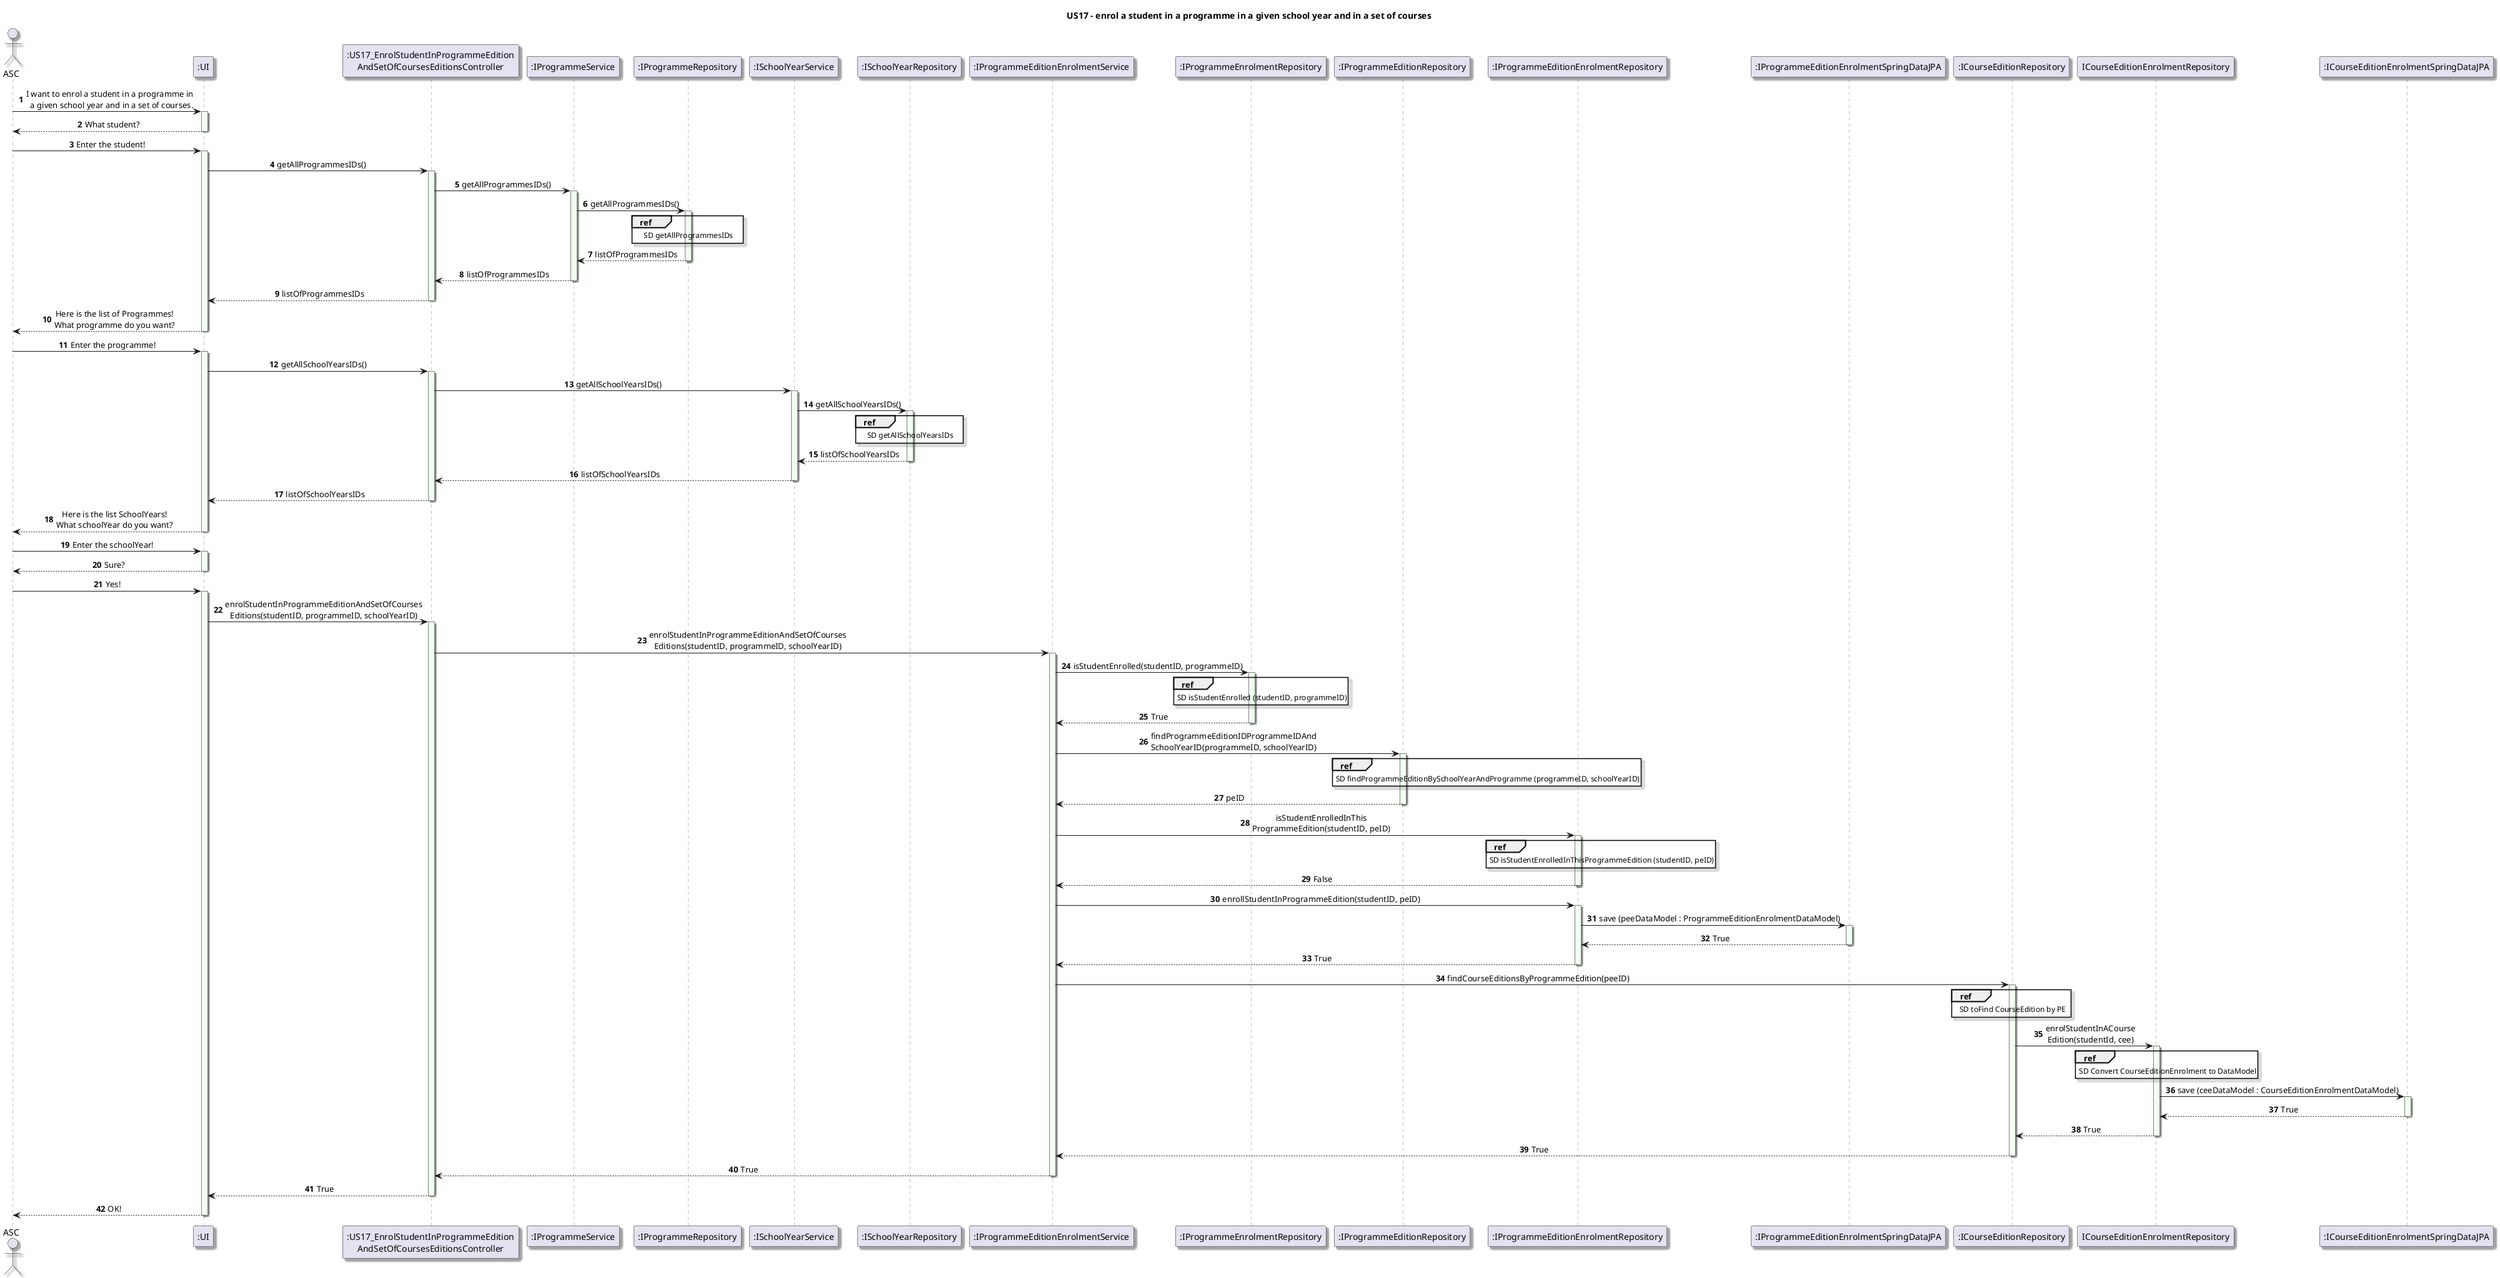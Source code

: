 @startuml

autonumber

skinparam sequence {
LifeLineBorderColor Grey
LifeLineBackgroundColor HoneyDew
}

skinparam defaultTextAlignment center
skinparam shadowing true

title US17 - enrol a student in a programme in a given school year and in a set of courses
actor ASC
participant ":UI" as UI
ASC -> UI : I want to enrol a student in a programme in \n a given school year and in a set of courses.
activate UI
UI --> ASC : What student?
deactivate UI
ASC -> UI : Enter the student!

'' Get Programmes

activate UI
participant ":US17_EnrolStudentInProgrammeEdition\nAndSetOfCoursesEditionsController" as Controller
UI -> Controller : getAllProgrammesIDs()
activate Controller
participant ":IProgrammeService" as IProgrammeService
Controller -> IProgrammeService : getAllProgrammesIDs()
participant ":IProgrammeRepository" as IProgrammeRepository
activate IProgrammeService
IProgrammeService -> IProgrammeRepository : getAllProgrammesIDs()
activate IProgrammeRepository
ref over IProgrammeRepository
    SD getAllProgrammesIDs
end ref
IProgrammeRepository --> IProgrammeService : listOfProgrammesIDs
deactivate IProgrammeRepository
IProgrammeService --> Controller : listOfProgrammesIDs
deactivate IProgrammeService
Controller --> UI : listOfProgrammesIDs
deactivate Controller
UI --> ASC : Here is the list of Programmes!\nWhat programme do you want?
deactivate UI
ASC -> UI : Enter the programme!

'' Get SchoolYears

activate UI
UI -> Controller : getAllSchoolYearsIDs()
activate Controller
participant ":ISchoolYearService" as ISchoolYearService
Controller -> ISchoolYearService : getAllSchoolYearsIDs()
participant ":ISchoolYearRepository" as ISchoolYearRepository
activate ISchoolYearService
ISchoolYearService -> ISchoolYearRepository : getAllSchoolYearsIDs()
activate ISchoolYearRepository
ref over ISchoolYearRepository
    SD getAllSchoolYearsIDs
end ref
ISchoolYearRepository --> ISchoolYearService: listOfSchoolYearsIDs
deactivate ISchoolYearRepository
ISchoolYearService --> Controller : listOfSchoolYearsIDs
deactivate ISchoolYearService
Controller --> UI : listOfSchoolYearsIDs
deactivate Controller
UI --> ASC : Here is the list SchoolYears!\nWhat schoolYear do you want?
deactivate UI
ASC -> UI : Enter the schoolYear!
activate UI
UI --> ASC : Sure?
deactivate UI
ASC -> UI : Yes!

activate UI
UI -> Controller : enrolStudentInProgrammeEditionAndSetOfCourses\nEditions(studentID, programmeID, schoolYearID)

activate Controller
participant ":IProgrammeEditionEnrolmentService" as IProgrammeEditionEnrolmentService
Controller -> IProgrammeEditionEnrolmentService : enrolStudentInProgrammeEditionAndSetOfCourses\nEditions(studentID, programmeID, schoolYearID)
activate IProgrammeEditionEnrolmentService

'' Is Student Enrolled

participant ":IProgrammeEnrolmentRepository" as IProgrammeEnrolmentRepository
IProgrammeEditionEnrolmentService -> IProgrammeEnrolmentRepository : isStudentEnrolled(studentID, programmeID)
activate IProgrammeEnrolmentRepository
ref over IProgrammeEnrolmentRepository
    SD isStudentEnrolled (studentID, programmeID)
end ref
IProgrammeEnrolmentRepository --> IProgrammeEditionEnrolmentService : True
deactivate IProgrammeEnrolmentRepository

'' Find Programme Edition by SchoolYear and Programme

participant ":IProgrammeEditionRepository" as IProgrammeEditionRepository
IProgrammeEditionEnrolmentService -> IProgrammeEditionRepository : findProgrammeEditionIDProgrammeIDAnd\nSchoolYearID(programmeID, schoolYearID)
activate IProgrammeEditionRepository
ref over IProgrammeEditionRepository
    SD findProgrammeEditionBySchoolYearAndProgramme (programmeID, schoolYearID)
end ref
IProgrammeEditionRepository --> IProgrammeEditionEnrolmentService :  peID
deactivate IProgrammeEditionRepository

'' Is Student Enrolled in This Programme Edition

participant ":IProgrammeEditionEnrolmentRepository" as IProgrammeEditionEnrolmentRepository
IProgrammeEditionEnrolmentService ->  IProgrammeEditionEnrolmentRepository : isStudentEnrolledInThis\nProgrammeEdition(studentID, peID)
activate IProgrammeEditionEnrolmentRepository
ref over IProgrammeEditionEnrolmentRepository
    SD isStudentEnrolledInThisProgrammeEdition (studentID, peID)
end ref
IProgrammeEditionEnrolmentRepository --> IProgrammeEditionEnrolmentService : False
deactivate IProgrammeEditionEnrolmentRepository

'' Enroll Student in Programme Edition
IProgrammeEditionEnrolmentService -> IProgrammeEditionEnrolmentRepository : enrollStudentInProgrammeEdition(studentID, peID)
activate IProgrammeEditionEnrolmentRepository

participant ":IProgrammeEditionEnrolmentSpringDataJPA" as peeJPAInterface

' database save

IProgrammeEditionEnrolmentRepository -> peeJPAInterface: save (peeDataModel : ProgrammeEditionEnrolmentDataModel)
activate peeJPAInterface

' persistence ok

peeJPAInterface --> IProgrammeEditionEnrolmentRepository: True
deactivate peeJPAInterface

IProgrammeEditionEnrolmentRepository --> IProgrammeEditionEnrolmentService: True
deactivate IProgrammeEditionEnrolmentRepository


'' Find Course Edition by Programme Edition

participant ":ICourseEditionRepository" as ICourseEditionRepository
IProgrammeEditionEnrolmentService -> ICourseEditionRepository : findCourseEditionsByProgrammeEdition(peeID)
activate ICourseEditionRepository
ref over ICourseEditionRepository
    SD toFind CourseEdition by PE
end ref
ICourseEditionRepository -> ICourseEditionEnrolmentRepository: enrolStudentInACourse\nEdition(studentId, cee)
activate ICourseEditionEnrolmentRepository

ref over ICourseEditionEnrolmentRepository
    SD Convert CourseEditionEnrolment to DataModel
end ref

participant ":ICourseEditionEnrolmentSpringDataJPA" as ICourseEditionEnrolmentSpringDataJPA

' database save

ICourseEditionEnrolmentRepository -> ICourseEditionEnrolmentSpringDataJPA: save (ceeDataModel : CourseEditionEnrolmentDataModel)
activate ICourseEditionEnrolmentSpringDataJPA

' persistence ok

ICourseEditionEnrolmentSpringDataJPA --> ICourseEditionEnrolmentRepository: True
deactivate ICourseEditionEnrolmentSpringDataJPA
ICourseEditionEnrolmentRepository --> ICourseEditionRepository: True
deactivate ICourseEditionEnrolmentRepository
ICourseEditionRepository --> IProgrammeEditionEnrolmentService: True
deactivate ICourseEditionRepository
IProgrammeEditionEnrolmentService --> Controller: True
deactivate IProgrammeEditionEnrolmentService
Controller --> UI : True
deactivate Controller
UI --> ASC: OK!
deactivate UI

@enduml